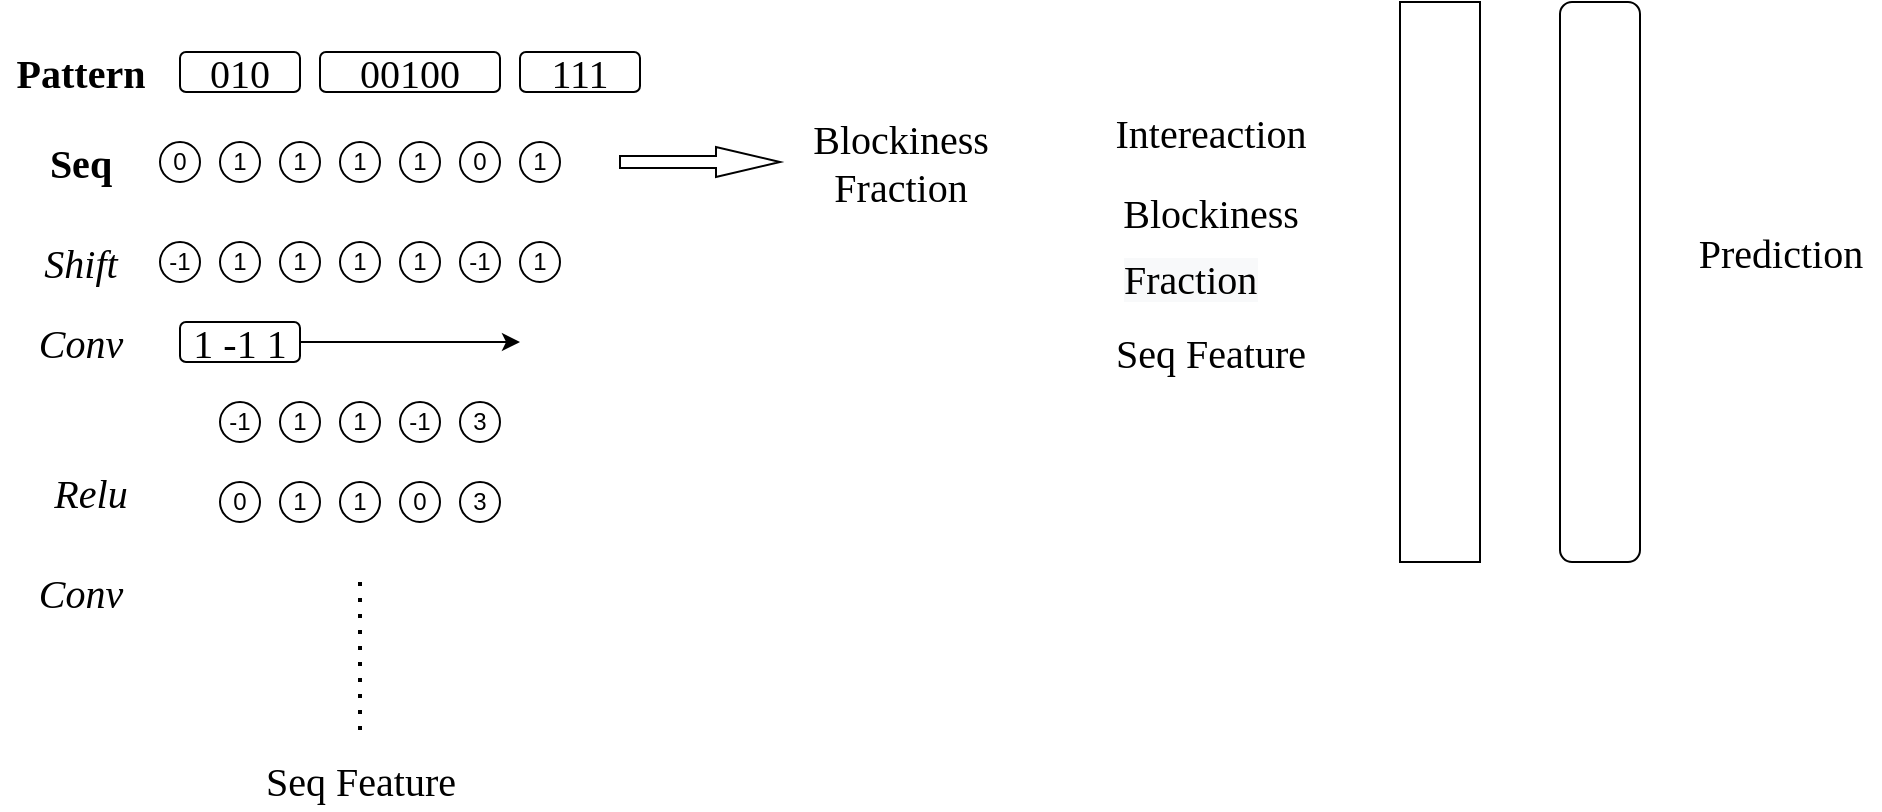 <mxfile version="14.6.13" type="device"><diagram id="zl9kp80yx68kkDuj_yfO" name="第 1 页"><mxGraphModel dx="1023" dy="645" grid="1" gridSize="10" guides="1" tooltips="1" connect="1" arrows="1" fold="1" page="1" pageScale="1" pageWidth="1169" pageHeight="827" math="0" shadow="0"><root><mxCell id="0"/><mxCell id="1" parent="0"/><mxCell id="QJcBqHRRb_SZUzic3tio-4" value="0" style="ellipse;whiteSpace=wrap;html=1;" vertex="1" parent="1"><mxGeometry x="200" y="110" width="20" height="20" as="geometry"/></mxCell><mxCell id="QJcBqHRRb_SZUzic3tio-5" value="1" style="ellipse;whiteSpace=wrap;html=1;" vertex="1" parent="1"><mxGeometry x="230" y="110" width="20" height="20" as="geometry"/></mxCell><mxCell id="QJcBqHRRb_SZUzic3tio-7" value="1" style="ellipse;whiteSpace=wrap;html=1;" vertex="1" parent="1"><mxGeometry x="260" y="110" width="20" height="20" as="geometry"/></mxCell><mxCell id="QJcBqHRRb_SZUzic3tio-8" value="1" style="ellipse;whiteSpace=wrap;html=1;" vertex="1" parent="1"><mxGeometry x="290" y="110" width="20" height="20" as="geometry"/></mxCell><mxCell id="QJcBqHRRb_SZUzic3tio-10" value="1" style="ellipse;whiteSpace=wrap;html=1;" vertex="1" parent="1"><mxGeometry x="320" y="110" width="20" height="20" as="geometry"/></mxCell><mxCell id="QJcBqHRRb_SZUzic3tio-11" value="0" style="ellipse;whiteSpace=wrap;html=1;" vertex="1" parent="1"><mxGeometry x="350" y="110" width="20" height="20" as="geometry"/></mxCell><mxCell id="QJcBqHRRb_SZUzic3tio-12" value="1" style="ellipse;whiteSpace=wrap;html=1;" vertex="1" parent="1"><mxGeometry x="380" y="110" width="20" height="20" as="geometry"/></mxCell><mxCell id="QJcBqHRRb_SZUzic3tio-27" value="Seq" style="text;html=1;align=center;verticalAlign=middle;resizable=0;points=[];autosize=1;strokeColor=none;fontFamily=Times New Roman;fontStyle=1;fontSize=20;" vertex="1" parent="1"><mxGeometry x="135" y="105" width="50" height="30" as="geometry"/></mxCell><mxCell id="QJcBqHRRb_SZUzic3tio-30" value="Pattern" style="text;html=1;align=center;verticalAlign=middle;resizable=0;points=[];autosize=1;strokeColor=none;fontFamily=Times New Roman;fontStyle=1;fontSize=20;" vertex="1" parent="1"><mxGeometry x="120" y="60" width="80" height="30" as="geometry"/></mxCell><mxCell id="QJcBqHRRb_SZUzic3tio-32" value="010" style="rounded=1;whiteSpace=wrap;html=1;fontFamily=Times New Roman;fontSize=20;" vertex="1" parent="1"><mxGeometry x="210" y="65" width="60" height="20" as="geometry"/></mxCell><mxCell id="QJcBqHRRb_SZUzic3tio-34" value="00100" style="rounded=1;whiteSpace=wrap;html=1;fontFamily=Times New Roman;fontSize=20;" vertex="1" parent="1"><mxGeometry x="280" y="65" width="90" height="20" as="geometry"/></mxCell><mxCell id="QJcBqHRRb_SZUzic3tio-35" value="111" style="rounded=1;whiteSpace=wrap;html=1;fontFamily=Times New Roman;fontSize=20;" vertex="1" parent="1"><mxGeometry x="380" y="65" width="60" height="20" as="geometry"/></mxCell><mxCell id="QJcBqHRRb_SZUzic3tio-60" style="edgeStyle=orthogonalEdgeStyle;rounded=0;orthogonalLoop=1;jettySize=auto;html=1;fontFamily=Times New Roman;fontSize=20;" edge="1" parent="1" source="QJcBqHRRb_SZUzic3tio-37"><mxGeometry relative="1" as="geometry"><mxPoint x="380" y="210" as="targetPoint"/></mxGeometry></mxCell><mxCell id="QJcBqHRRb_SZUzic3tio-37" value="1 -1 1" style="rounded=1;whiteSpace=wrap;html=1;fontFamily=Times New Roman;fontSize=20;" vertex="1" parent="1"><mxGeometry x="210" y="200" width="60" height="20" as="geometry"/></mxCell><mxCell id="QJcBqHRRb_SZUzic3tio-39" value="-1" style="ellipse;whiteSpace=wrap;html=1;" vertex="1" parent="1"><mxGeometry x="230" y="240" width="20" height="20" as="geometry"/></mxCell><mxCell id="QJcBqHRRb_SZUzic3tio-40" value="1" style="ellipse;whiteSpace=wrap;html=1;" vertex="1" parent="1"><mxGeometry x="260" y="240" width="20" height="20" as="geometry"/></mxCell><mxCell id="QJcBqHRRb_SZUzic3tio-41" value="1" style="ellipse;whiteSpace=wrap;html=1;" vertex="1" parent="1"><mxGeometry x="290" y="240" width="20" height="20" as="geometry"/></mxCell><mxCell id="QJcBqHRRb_SZUzic3tio-42" value="-1" style="ellipse;whiteSpace=wrap;html=1;" vertex="1" parent="1"><mxGeometry x="320" y="240" width="20" height="20" as="geometry"/></mxCell><mxCell id="QJcBqHRRb_SZUzic3tio-43" value="3" style="ellipse;whiteSpace=wrap;html=1;" vertex="1" parent="1"><mxGeometry x="350" y="240" width="20" height="20" as="geometry"/></mxCell><mxCell id="QJcBqHRRb_SZUzic3tio-48" value="-1" style="ellipse;whiteSpace=wrap;html=1;" vertex="1" parent="1"><mxGeometry x="200" y="160" width="20" height="20" as="geometry"/></mxCell><mxCell id="QJcBqHRRb_SZUzic3tio-49" value="1" style="ellipse;whiteSpace=wrap;html=1;" vertex="1" parent="1"><mxGeometry x="230" y="160" width="20" height="20" as="geometry"/></mxCell><mxCell id="QJcBqHRRb_SZUzic3tio-50" value="1" style="ellipse;whiteSpace=wrap;html=1;" vertex="1" parent="1"><mxGeometry x="260" y="160" width="20" height="20" as="geometry"/></mxCell><mxCell id="QJcBqHRRb_SZUzic3tio-51" value="1" style="ellipse;whiteSpace=wrap;html=1;" vertex="1" parent="1"><mxGeometry x="290" y="160" width="20" height="20" as="geometry"/></mxCell><mxCell id="QJcBqHRRb_SZUzic3tio-52" value="1" style="ellipse;whiteSpace=wrap;html=1;" vertex="1" parent="1"><mxGeometry x="320" y="160" width="20" height="20" as="geometry"/></mxCell><mxCell id="QJcBqHRRb_SZUzic3tio-53" value="-1" style="ellipse;whiteSpace=wrap;html=1;" vertex="1" parent="1"><mxGeometry x="350" y="160" width="20" height="20" as="geometry"/></mxCell><mxCell id="QJcBqHRRb_SZUzic3tio-54" value="1" style="ellipse;whiteSpace=wrap;html=1;" vertex="1" parent="1"><mxGeometry x="380" y="160" width="20" height="20" as="geometry"/></mxCell><mxCell id="QJcBqHRRb_SZUzic3tio-58" value="Shift" style="text;html=1;align=center;verticalAlign=middle;resizable=0;points=[];autosize=1;strokeColor=none;fontSize=20;fontFamily=Times New Roman;fontStyle=2" vertex="1" parent="1"><mxGeometry x="135" y="155" width="50" height="30" as="geometry"/></mxCell><mxCell id="QJcBqHRRb_SZUzic3tio-59" value="Conv" style="text;html=1;align=center;verticalAlign=middle;resizable=0;points=[];autosize=1;strokeColor=none;fontSize=20;fontFamily=Times New Roman;fontStyle=2" vertex="1" parent="1"><mxGeometry x="130" y="195" width="60" height="30" as="geometry"/></mxCell><mxCell id="QJcBqHRRb_SZUzic3tio-61" value="Relu" style="text;html=1;align=center;verticalAlign=middle;resizable=0;points=[];autosize=1;strokeColor=none;fontSize=20;fontFamily=Times New Roman;fontStyle=2" vertex="1" parent="1"><mxGeometry x="140" y="270" width="50" height="30" as="geometry"/></mxCell><mxCell id="QJcBqHRRb_SZUzic3tio-62" value="0" style="ellipse;whiteSpace=wrap;html=1;" vertex="1" parent="1"><mxGeometry x="230" y="280" width="20" height="20" as="geometry"/></mxCell><mxCell id="QJcBqHRRb_SZUzic3tio-63" value="1" style="ellipse;whiteSpace=wrap;html=1;" vertex="1" parent="1"><mxGeometry x="260" y="280" width="20" height="20" as="geometry"/></mxCell><mxCell id="QJcBqHRRb_SZUzic3tio-64" value="1" style="ellipse;whiteSpace=wrap;html=1;" vertex="1" parent="1"><mxGeometry x="290" y="280" width="20" height="20" as="geometry"/></mxCell><mxCell id="QJcBqHRRb_SZUzic3tio-65" value="0" style="ellipse;whiteSpace=wrap;html=1;" vertex="1" parent="1"><mxGeometry x="320" y="280" width="20" height="20" as="geometry"/></mxCell><mxCell id="QJcBqHRRb_SZUzic3tio-66" value="3" style="ellipse;whiteSpace=wrap;html=1;" vertex="1" parent="1"><mxGeometry x="350" y="280" width="20" height="20" as="geometry"/></mxCell><mxCell id="QJcBqHRRb_SZUzic3tio-67" value="Conv" style="text;html=1;align=center;verticalAlign=middle;resizable=0;points=[];autosize=1;strokeColor=none;fontSize=20;fontFamily=Times New Roman;fontStyle=2" vertex="1" parent="1"><mxGeometry x="130" y="320" width="60" height="30" as="geometry"/></mxCell><mxCell id="QJcBqHRRb_SZUzic3tio-68" value="" style="endArrow=none;dashed=1;html=1;dashPattern=1 3;strokeWidth=2;fontFamily=Times New Roman;fontSize=20;" edge="1" parent="1"><mxGeometry width="50" height="50" relative="1" as="geometry"><mxPoint x="300" y="330" as="sourcePoint"/><mxPoint x="300" y="410" as="targetPoint"/></mxGeometry></mxCell><mxCell id="QJcBqHRRb_SZUzic3tio-71" value="" style="shape=singleArrow;whiteSpace=wrap;html=1;arrowWidth=0.4;arrowSize=0.4;fontFamily=Times New Roman;fontSize=20;" vertex="1" parent="1"><mxGeometry x="430" y="112.5" width="80" height="15" as="geometry"/></mxCell><mxCell id="QJcBqHRRb_SZUzic3tio-72" value="Blockiness&lt;br&gt;Fraction" style="text;html=1;align=center;verticalAlign=middle;resizable=0;points=[];autosize=1;strokeColor=none;fontSize=20;fontFamily=Times New Roman;" vertex="1" parent="1"><mxGeometry x="520" y="95" width="100" height="50" as="geometry"/></mxCell><mxCell id="QJcBqHRRb_SZUzic3tio-73" value="Seq Feature" style="text;html=1;align=center;verticalAlign=middle;resizable=0;points=[];autosize=1;strokeColor=none;fontSize=20;fontFamily=Times New Roman;" vertex="1" parent="1"><mxGeometry x="245" y="414" width="110" height="30" as="geometry"/></mxCell><mxCell id="QJcBqHRRb_SZUzic3tio-74" value="Intereaction" style="text;html=1;align=center;verticalAlign=middle;resizable=0;points=[];autosize=1;strokeColor=none;fontSize=20;fontFamily=Times New Roman;" vertex="1" parent="1"><mxGeometry x="670" y="90" width="110" height="30" as="geometry"/></mxCell><mxCell id="QJcBqHRRb_SZUzic3tio-75" value="Seq Feature" style="text;html=1;align=center;verticalAlign=middle;resizable=0;points=[];autosize=1;strokeColor=none;fontSize=20;fontFamily=Times New Roman;" vertex="1" parent="1"><mxGeometry x="670" y="200" width="110" height="30" as="geometry"/></mxCell><mxCell id="QJcBqHRRb_SZUzic3tio-76" value="Blockiness" style="text;html=1;align=center;verticalAlign=middle;resizable=0;points=[];autosize=1;strokeColor=none;fontSize=20;fontFamily=Times New Roman;" vertex="1" parent="1"><mxGeometry x="675" y="130" width="100" height="30" as="geometry"/></mxCell><mxCell id="QJcBqHRRb_SZUzic3tio-77" value="&lt;span style=&quot;color: rgb(0, 0, 0); font-family: &amp;quot;times new roman&amp;quot;; font-size: 20px; font-style: normal; font-weight: 400; letter-spacing: normal; text-align: center; text-indent: 0px; text-transform: none; word-spacing: 0px; background-color: rgb(248, 249, 250); display: inline; float: none;&quot;&gt;Fraction&lt;/span&gt;" style="text;whiteSpace=wrap;html=1;fontSize=20;fontFamily=Times New Roman;" vertex="1" parent="1"><mxGeometry x="680" y="160" width="90" height="40" as="geometry"/></mxCell><mxCell id="QJcBqHRRb_SZUzic3tio-78" value="" style="rounded=1;whiteSpace=wrap;html=1;fontFamily=Times New Roman;fontSize=20;arcSize=0;" vertex="1" parent="1"><mxGeometry x="820" y="40" width="40" height="280" as="geometry"/></mxCell><mxCell id="QJcBqHRRb_SZUzic3tio-79" value="" style="rounded=1;whiteSpace=wrap;html=1;fontFamily=Times New Roman;fontSize=20;" vertex="1" parent="1"><mxGeometry x="900" y="40" width="40" height="280" as="geometry"/></mxCell><mxCell id="QJcBqHRRb_SZUzic3tio-81" value="Prediction" style="text;html=1;align=center;verticalAlign=middle;resizable=0;points=[];autosize=1;strokeColor=none;fontSize=20;fontFamily=Times New Roman;" vertex="1" parent="1"><mxGeometry x="960" y="150" width="100" height="30" as="geometry"/></mxCell></root></mxGraphModel></diagram></mxfile>